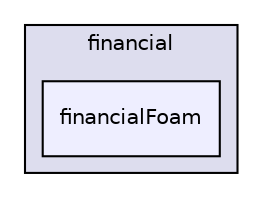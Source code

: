 digraph "applications/solvers/financial/financialFoam" {
  bgcolor=transparent;
  compound=true
  node [ fontsize="10", fontname="Helvetica"];
  edge [ labelfontsize="10", labelfontname="Helvetica"];
  subgraph clusterdir_0f15bfe3247741cfcc815fabfe093dba {
    graph [ bgcolor="#ddddee", pencolor="black", label="financial" fontname="Helvetica", fontsize="10", URL="dir_0f15bfe3247741cfcc815fabfe093dba.html"]
  dir_d5395cd36be7b208a8732441aba5a3ea [shape=box, label="financialFoam", style="filled", fillcolor="#eeeeff", pencolor="black", URL="dir_d5395cd36be7b208a8732441aba5a3ea.html"];
  }
}
